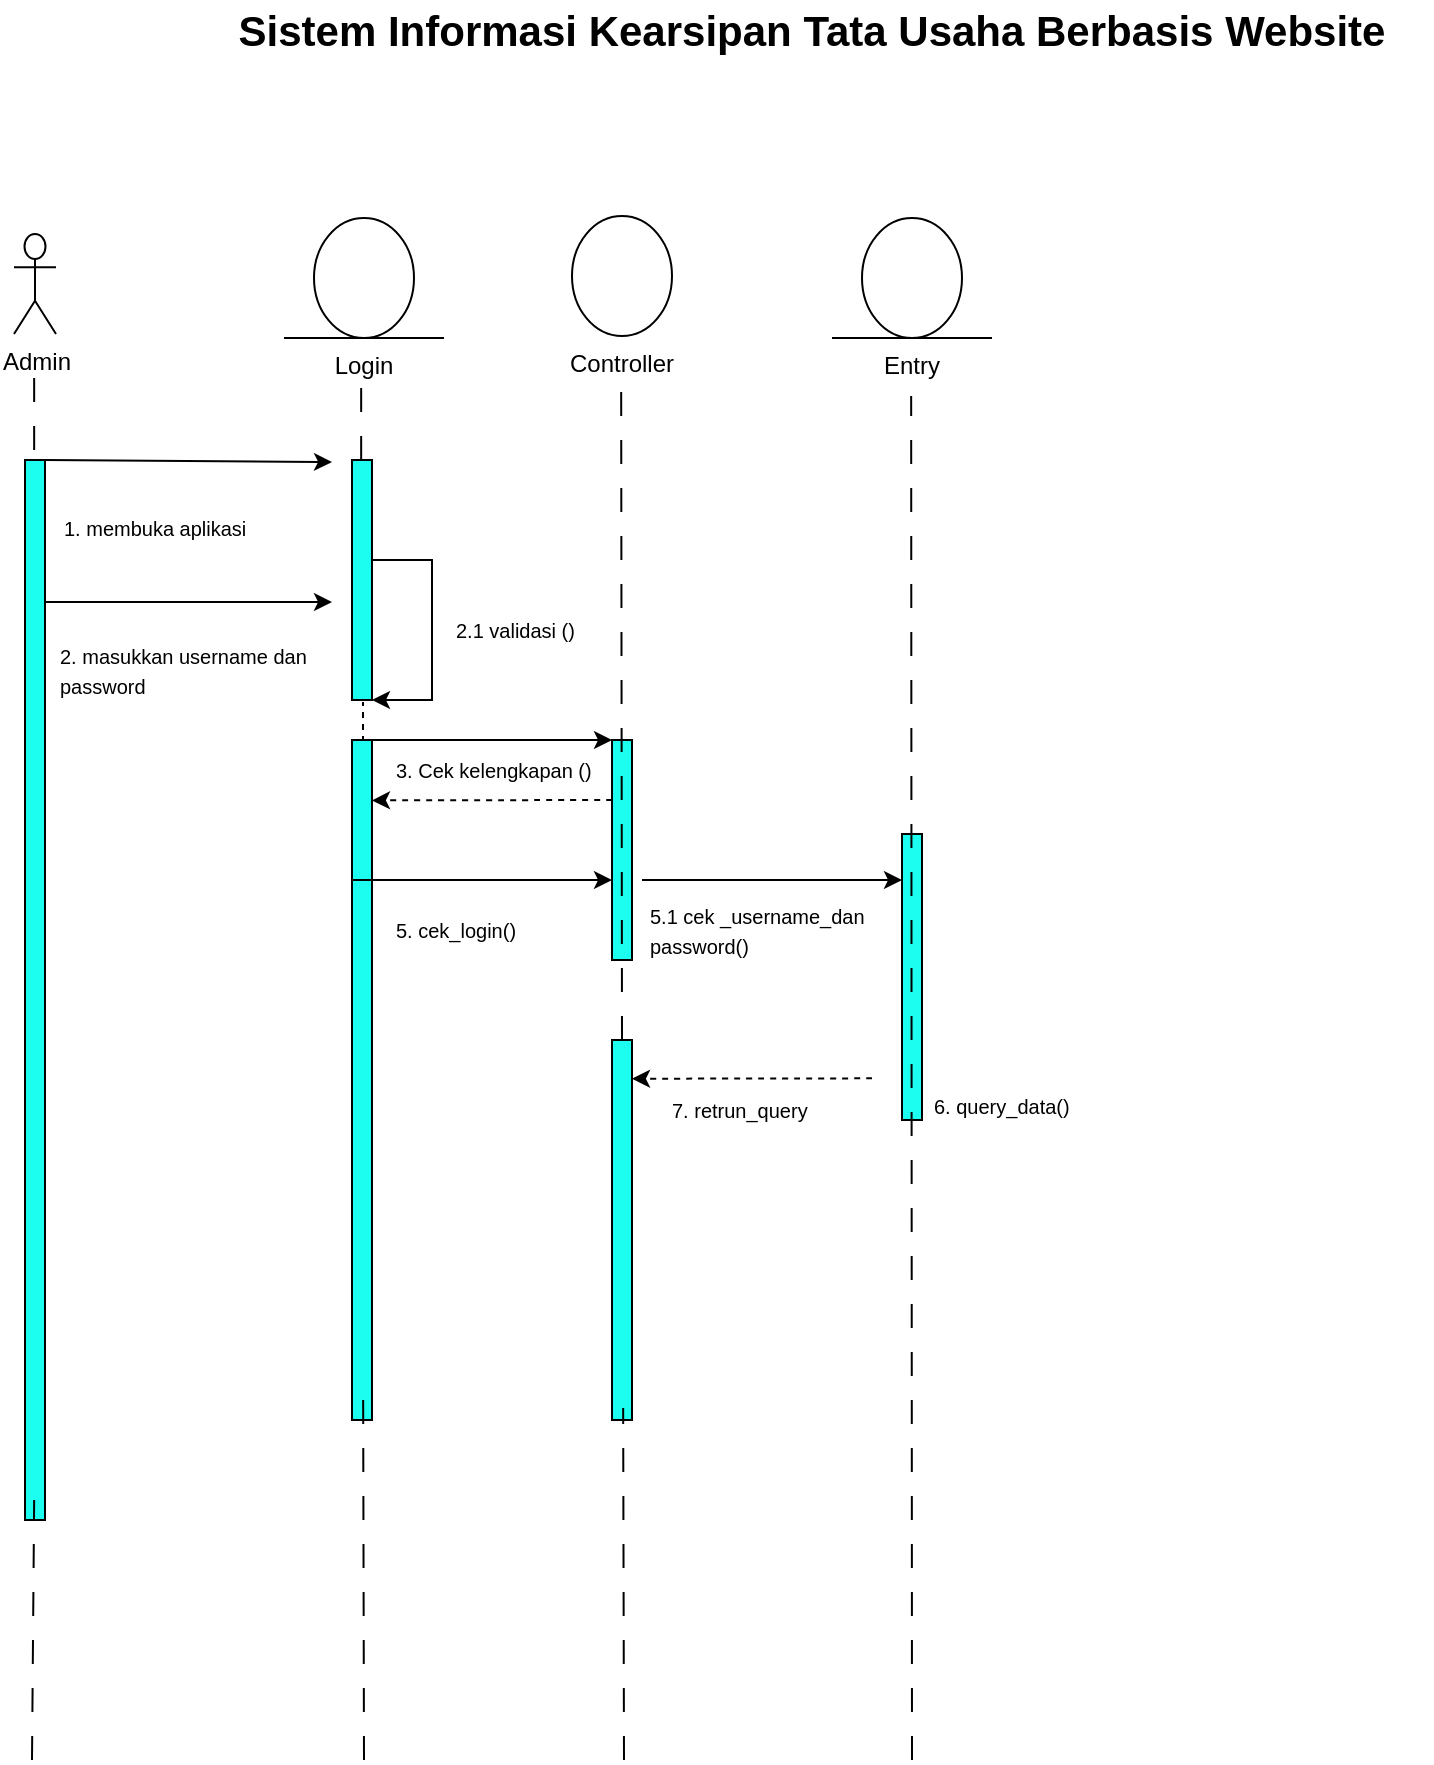<mxfile version="22.0.8" type="github">
  <diagram name="Page-1" id="2YBvvXClWsGukQMizWep">
    <mxGraphModel dx="1303" dy="630" grid="1" gridSize="10" guides="1" tooltips="1" connect="1" arrows="1" fold="1" page="1" pageScale="1" pageWidth="850" pageHeight="1100" math="0" shadow="0">
      <root>
        <mxCell id="0" />
        <mxCell id="1" parent="0" />
        <mxCell id="bPhAiL6r6EbNg2Xtk8Mm-7" value="Admin" style="shape=umlActor;verticalLabelPosition=bottom;verticalAlign=top;html=1;outlineConnect=0;" vertex="1" parent="1">
          <mxGeometry x="51" y="157" width="21" height="50" as="geometry" />
        </mxCell>
        <mxCell id="bPhAiL6r6EbNg2Xtk8Mm-9" value="" style="rounded=0;whiteSpace=wrap;html=1;fillColor=#1CFFF0;" vertex="1" parent="1">
          <mxGeometry x="56.5" y="270" width="10" height="530" as="geometry" />
        </mxCell>
        <mxCell id="bPhAiL6r6EbNg2Xtk8Mm-10" value="" style="endArrow=classic;html=1;rounded=0;" edge="1" parent="1">
          <mxGeometry width="50" height="50" relative="1" as="geometry">
            <mxPoint x="66.5" y="270" as="sourcePoint" />
            <mxPoint x="210" y="271" as="targetPoint" />
          </mxGeometry>
        </mxCell>
        <mxCell id="bPhAiL6r6EbNg2Xtk8Mm-11" value="&lt;font style=&quot;font-size: 10px;&quot;&gt;1. membuka aplikasi&lt;/font&gt;" style="text;html=1;strokeColor=none;fillColor=none;align=left;verticalAlign=middle;whiteSpace=wrap;rounded=0;" vertex="1" parent="1">
          <mxGeometry x="74" y="289" width="120" height="30" as="geometry" />
        </mxCell>
        <mxCell id="bPhAiL6r6EbNg2Xtk8Mm-12" value="" style="endArrow=classic;html=1;rounded=0;" edge="1" parent="1">
          <mxGeometry width="50" height="50" relative="1" as="geometry">
            <mxPoint x="66.5" y="341" as="sourcePoint" />
            <mxPoint x="210" y="341" as="targetPoint" />
          </mxGeometry>
        </mxCell>
        <mxCell id="bPhAiL6r6EbNg2Xtk8Mm-13" value="&lt;font style=&quot;font-size: 10px;&quot;&gt;2. masukkan username dan password&lt;/font&gt;" style="text;html=1;strokeColor=none;fillColor=none;align=left;verticalAlign=middle;whiteSpace=wrap;rounded=0;" vertex="1" parent="1">
          <mxGeometry x="72" y="360" width="138" height="30" as="geometry" />
        </mxCell>
        <mxCell id="bPhAiL6r6EbNg2Xtk8Mm-14" value="" style="rounded=0;whiteSpace=wrap;html=1;fillColor=#1CFFF0;" vertex="1" parent="1">
          <mxGeometry x="220" y="270" width="10" height="120" as="geometry" />
        </mxCell>
        <mxCell id="bPhAiL6r6EbNg2Xtk8Mm-16" value="" style="ellipse;whiteSpace=wrap;html=1;" vertex="1" parent="1">
          <mxGeometry x="201" y="149" width="50" height="60" as="geometry" />
        </mxCell>
        <mxCell id="bPhAiL6r6EbNg2Xtk8Mm-18" value="&lt;font style=&quot;font-size: 21px;&quot;&gt;&lt;b&gt;Sistem Informasi Kearsipan Tata Usaha Berbasis Website&lt;/b&gt;&lt;/font&gt;" style="text;html=1;strokeColor=none;fillColor=none;align=center;verticalAlign=middle;whiteSpace=wrap;rounded=0;" vertex="1" parent="1">
          <mxGeometry x="140" y="40" width="620" height="30" as="geometry" />
        </mxCell>
        <mxCell id="bPhAiL6r6EbNg2Xtk8Mm-22" value="" style="endArrow=none;html=1;rounded=0;" edge="1" parent="1">
          <mxGeometry width="50" height="50" relative="1" as="geometry">
            <mxPoint x="186" y="209" as="sourcePoint" />
            <mxPoint x="266" y="209" as="targetPoint" />
          </mxGeometry>
        </mxCell>
        <mxCell id="bPhAiL6r6EbNg2Xtk8Mm-25" value="Login" style="text;html=1;strokeColor=none;fillColor=none;align=center;verticalAlign=middle;whiteSpace=wrap;rounded=0;" vertex="1" parent="1">
          <mxGeometry x="196" y="208" width="60" height="30" as="geometry" />
        </mxCell>
        <mxCell id="bPhAiL6r6EbNg2Xtk8Mm-27" value="" style="endArrow=classic;html=1;rounded=0;entryX=1;entryY=1;entryDx=0;entryDy=0;" edge="1" parent="1" target="bPhAiL6r6EbNg2Xtk8Mm-14">
          <mxGeometry width="50" height="50" relative="1" as="geometry">
            <mxPoint x="230" y="320" as="sourcePoint" />
            <mxPoint x="260" y="390" as="targetPoint" />
            <Array as="points">
              <mxPoint x="260" y="320" />
              <mxPoint x="260" y="390" />
            </Array>
          </mxGeometry>
        </mxCell>
        <mxCell id="bPhAiL6r6EbNg2Xtk8Mm-28" value="&lt;font style=&quot;font-size: 10px;&quot;&gt;2.1 validasi ()&lt;/font&gt;" style="text;html=1;strokeColor=none;fillColor=none;align=left;verticalAlign=middle;whiteSpace=wrap;rounded=0;" vertex="1" parent="1">
          <mxGeometry x="270" y="340" width="138" height="30" as="geometry" />
        </mxCell>
        <mxCell id="bPhAiL6r6EbNg2Xtk8Mm-29" value="" style="endArrow=none;dashed=1;html=1;rounded=0;" edge="1" parent="1">
          <mxGeometry width="50" height="50" relative="1" as="geometry">
            <mxPoint x="225.5" y="411" as="sourcePoint" />
            <mxPoint x="225.5" y="391" as="targetPoint" />
          </mxGeometry>
        </mxCell>
        <mxCell id="bPhAiL6r6EbNg2Xtk8Mm-30" value="" style="rounded=0;whiteSpace=wrap;html=1;fillColor=#1CFFF0;" vertex="1" parent="1">
          <mxGeometry x="220" y="410" width="10" height="340" as="geometry" />
        </mxCell>
        <mxCell id="bPhAiL6r6EbNg2Xtk8Mm-32" value="" style="endArrow=classic;html=1;rounded=0;" edge="1" parent="1">
          <mxGeometry width="50" height="50" relative="1" as="geometry">
            <mxPoint x="230" y="410" as="sourcePoint" />
            <mxPoint x="350" y="410" as="targetPoint" />
          </mxGeometry>
        </mxCell>
        <mxCell id="bPhAiL6r6EbNg2Xtk8Mm-33" value="" style="endArrow=classic;html=1;entryX=-0.3;entryY=0.297;entryDx=0;entryDy=0;entryPerimeter=0;curved=1;dashed=1;" edge="1" parent="1">
          <mxGeometry width="50" height="50" relative="1" as="geometry">
            <mxPoint x="350" y="440" as="sourcePoint" />
            <mxPoint x="230" y="440.19" as="targetPoint" />
          </mxGeometry>
        </mxCell>
        <mxCell id="bPhAiL6r6EbNg2Xtk8Mm-37" value="&lt;font style=&quot;font-size: 10px;&quot;&gt;3. Cek kelengkapan ()&lt;/font&gt;" style="text;html=1;strokeColor=none;fillColor=none;align=left;verticalAlign=middle;whiteSpace=wrap;rounded=0;" vertex="1" parent="1">
          <mxGeometry x="240" y="410" width="138" height="30" as="geometry" />
        </mxCell>
        <mxCell id="bPhAiL6r6EbNg2Xtk8Mm-38" value="" style="rounded=0;whiteSpace=wrap;html=1;fillColor=#1CFFF0;" vertex="1" parent="1">
          <mxGeometry x="350" y="410" width="10" height="110" as="geometry" />
        </mxCell>
        <mxCell id="bPhAiL6r6EbNg2Xtk8Mm-39" value="&lt;font style=&quot;font-size: 10px;&quot;&gt;7. retrun_query&lt;/font&gt;" style="text;html=1;strokeColor=none;fillColor=none;align=left;verticalAlign=middle;whiteSpace=wrap;rounded=0;" vertex="1" parent="1">
          <mxGeometry x="378" y="580" width="138" height="30" as="geometry" />
        </mxCell>
        <mxCell id="bPhAiL6r6EbNg2Xtk8Mm-42" value="" style="endArrow=classic;html=1;rounded=0;" edge="1" parent="1">
          <mxGeometry width="50" height="50" relative="1" as="geometry">
            <mxPoint x="220" y="480" as="sourcePoint" />
            <mxPoint x="350" y="480" as="targetPoint" />
          </mxGeometry>
        </mxCell>
        <mxCell id="bPhAiL6r6EbNg2Xtk8Mm-43" value="&lt;font style=&quot;font-size: 10px;&quot;&gt;5. cek_login()&lt;/font&gt;" style="text;html=1;strokeColor=none;fillColor=none;align=left;verticalAlign=middle;whiteSpace=wrap;rounded=0;" vertex="1" parent="1">
          <mxGeometry x="240" y="490" width="138" height="30" as="geometry" />
        </mxCell>
        <mxCell id="bPhAiL6r6EbNg2Xtk8Mm-44" value="" style="endArrow=none;html=1;rounded=0;dashed=1;dashPattern=12 12;" edge="1" parent="1">
          <mxGeometry width="50" height="50" relative="1" as="geometry">
            <mxPoint x="355" y="560" as="sourcePoint" />
            <mxPoint x="354.58" y="230" as="targetPoint" />
          </mxGeometry>
        </mxCell>
        <mxCell id="bPhAiL6r6EbNg2Xtk8Mm-45" value="" style="endArrow=none;html=1;rounded=0;dashed=1;dashPattern=12 12;" edge="1" parent="1">
          <mxGeometry width="50" height="50" relative="1" as="geometry">
            <mxPoint x="61.08" y="265" as="sourcePoint" />
            <mxPoint x="61.08" y="225" as="targetPoint" />
          </mxGeometry>
        </mxCell>
        <mxCell id="bPhAiL6r6EbNg2Xtk8Mm-49" value="" style="endArrow=none;html=1;rounded=0;dashed=1;dashPattern=12 12;" edge="1" parent="1">
          <mxGeometry width="50" height="50" relative="1" as="geometry">
            <mxPoint x="224.58" y="270" as="sourcePoint" />
            <mxPoint x="224.58" y="230" as="targetPoint" />
          </mxGeometry>
        </mxCell>
        <mxCell id="bPhAiL6r6EbNg2Xtk8Mm-52" value="" style="ellipse;whiteSpace=wrap;html=1;" vertex="1" parent="1">
          <mxGeometry x="330" y="148" width="50" height="60" as="geometry" />
        </mxCell>
        <mxCell id="bPhAiL6r6EbNg2Xtk8Mm-56" value="Controller" style="text;html=1;strokeColor=none;fillColor=none;align=center;verticalAlign=middle;whiteSpace=wrap;rounded=0;" vertex="1" parent="1">
          <mxGeometry x="325" y="207" width="60" height="30" as="geometry" />
        </mxCell>
        <mxCell id="bPhAiL6r6EbNg2Xtk8Mm-57" value="" style="rounded=0;whiteSpace=wrap;html=1;fillColor=#1CFFF0;" vertex="1" parent="1">
          <mxGeometry x="350" y="560" width="10" height="190" as="geometry" />
        </mxCell>
        <mxCell id="bPhAiL6r6EbNg2Xtk8Mm-59" value="" style="ellipse;whiteSpace=wrap;html=1;" vertex="1" parent="1">
          <mxGeometry x="475" y="149" width="50" height="60" as="geometry" />
        </mxCell>
        <mxCell id="bPhAiL6r6EbNg2Xtk8Mm-60" value="" style="endArrow=none;html=1;rounded=0;" edge="1" parent="1">
          <mxGeometry width="50" height="50" relative="1" as="geometry">
            <mxPoint x="460" y="209" as="sourcePoint" />
            <mxPoint x="540" y="209" as="targetPoint" />
          </mxGeometry>
        </mxCell>
        <mxCell id="bPhAiL6r6EbNg2Xtk8Mm-61" value="Entry" style="text;html=1;strokeColor=none;fillColor=none;align=center;verticalAlign=middle;whiteSpace=wrap;rounded=0;" vertex="1" parent="1">
          <mxGeometry x="470" y="208" width="60" height="30" as="geometry" />
        </mxCell>
        <mxCell id="bPhAiL6r6EbNg2Xtk8Mm-63" value="" style="rounded=0;whiteSpace=wrap;html=1;fillColor=#1CFFF0;" vertex="1" parent="1">
          <mxGeometry x="495" y="457" width="10" height="143" as="geometry" />
        </mxCell>
        <mxCell id="bPhAiL6r6EbNg2Xtk8Mm-62" value="" style="endArrow=none;html=1;rounded=0;dashed=1;dashPattern=12 12;" edge="1" parent="1">
          <mxGeometry width="50" height="50" relative="1" as="geometry">
            <mxPoint x="500" y="920" as="sourcePoint" />
            <mxPoint x="499.58" y="238" as="targetPoint" />
          </mxGeometry>
        </mxCell>
        <mxCell id="bPhAiL6r6EbNg2Xtk8Mm-64" value="" style="endArrow=classic;html=1;rounded=0;" edge="1" parent="1">
          <mxGeometry width="50" height="50" relative="1" as="geometry">
            <mxPoint x="365" y="480" as="sourcePoint" />
            <mxPoint x="495" y="480" as="targetPoint" />
          </mxGeometry>
        </mxCell>
        <mxCell id="bPhAiL6r6EbNg2Xtk8Mm-65" value="&lt;span style=&quot;font-size: 10px;&quot;&gt;5.1 cek _username_dan password()&lt;/span&gt;" style="text;html=1;strokeColor=none;fillColor=none;align=left;verticalAlign=middle;whiteSpace=wrap;rounded=0;" vertex="1" parent="1">
          <mxGeometry x="367" y="490" width="138" height="30" as="geometry" />
        </mxCell>
        <mxCell id="bPhAiL6r6EbNg2Xtk8Mm-66" value="" style="endArrow=classic;html=1;entryX=-0.3;entryY=0.297;entryDx=0;entryDy=0;entryPerimeter=0;curved=1;dashed=1;" edge="1" parent="1">
          <mxGeometry width="50" height="50" relative="1" as="geometry">
            <mxPoint x="480" y="579.17" as="sourcePoint" />
            <mxPoint x="360" y="579.36" as="targetPoint" />
          </mxGeometry>
        </mxCell>
        <mxCell id="bPhAiL6r6EbNg2Xtk8Mm-67" value="&lt;font style=&quot;font-size: 10px;&quot;&gt;6. query_data()&lt;/font&gt;" style="text;html=1;strokeColor=none;fillColor=none;align=left;verticalAlign=middle;whiteSpace=wrap;rounded=0;" vertex="1" parent="1">
          <mxGeometry x="509" y="578" width="91" height="30" as="geometry" />
        </mxCell>
        <mxCell id="bPhAiL6r6EbNg2Xtk8Mm-68" value="" style="endArrow=none;html=1;rounded=0;dashed=1;dashPattern=12 12;" edge="1" parent="1">
          <mxGeometry width="50" height="50" relative="1" as="geometry">
            <mxPoint x="356" y="920" as="sourcePoint" />
            <mxPoint x="355.58" y="744" as="targetPoint" />
          </mxGeometry>
        </mxCell>
        <mxCell id="bPhAiL6r6EbNg2Xtk8Mm-69" value="" style="endArrow=none;html=1;rounded=0;dashed=1;dashPattern=12 12;" edge="1" parent="1">
          <mxGeometry width="50" height="50" relative="1" as="geometry">
            <mxPoint x="226" y="920" as="sourcePoint" />
            <mxPoint x="225.58" y="740" as="targetPoint" />
          </mxGeometry>
        </mxCell>
        <mxCell id="bPhAiL6r6EbNg2Xtk8Mm-70" value="" style="endArrow=none;html=1;rounded=0;dashed=1;dashPattern=12 12;" edge="1" parent="1">
          <mxGeometry width="50" height="50" relative="1" as="geometry">
            <mxPoint x="60" y="920" as="sourcePoint" />
            <mxPoint x="61.08" y="790" as="targetPoint" />
          </mxGeometry>
        </mxCell>
      </root>
    </mxGraphModel>
  </diagram>
</mxfile>
